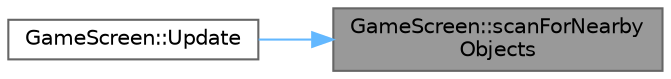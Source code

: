 digraph "GameScreen::scanForNearbyObjects"
{
 // LATEX_PDF_SIZE
  bgcolor="transparent";
  edge [fontname=Helvetica,fontsize=10,labelfontname=Helvetica,labelfontsize=10];
  node [fontname=Helvetica,fontsize=10,shape=box,height=0.2,width=0.4];
  rankdir="RL";
  Node1 [id="Node000001",label="GameScreen::scanForNearby\lObjects",height=0.2,width=0.4,color="gray40", fillcolor="grey60", style="filled", fontcolor="black",tooltip="Scans for nearby objects in the current map."];
  Node1 -> Node2 [id="edge1_Node000001_Node000002",dir="back",color="steelblue1",style="solid",tooltip=" "];
  Node2 [id="Node000002",label="GameScreen::Update",height=0.2,width=0.4,color="grey40", fillcolor="white", style="filled",URL="$class_game_screen.html#ae73ca8179f16069b52a8aca7254990b6",tooltip="Updates the game screen."];
}

